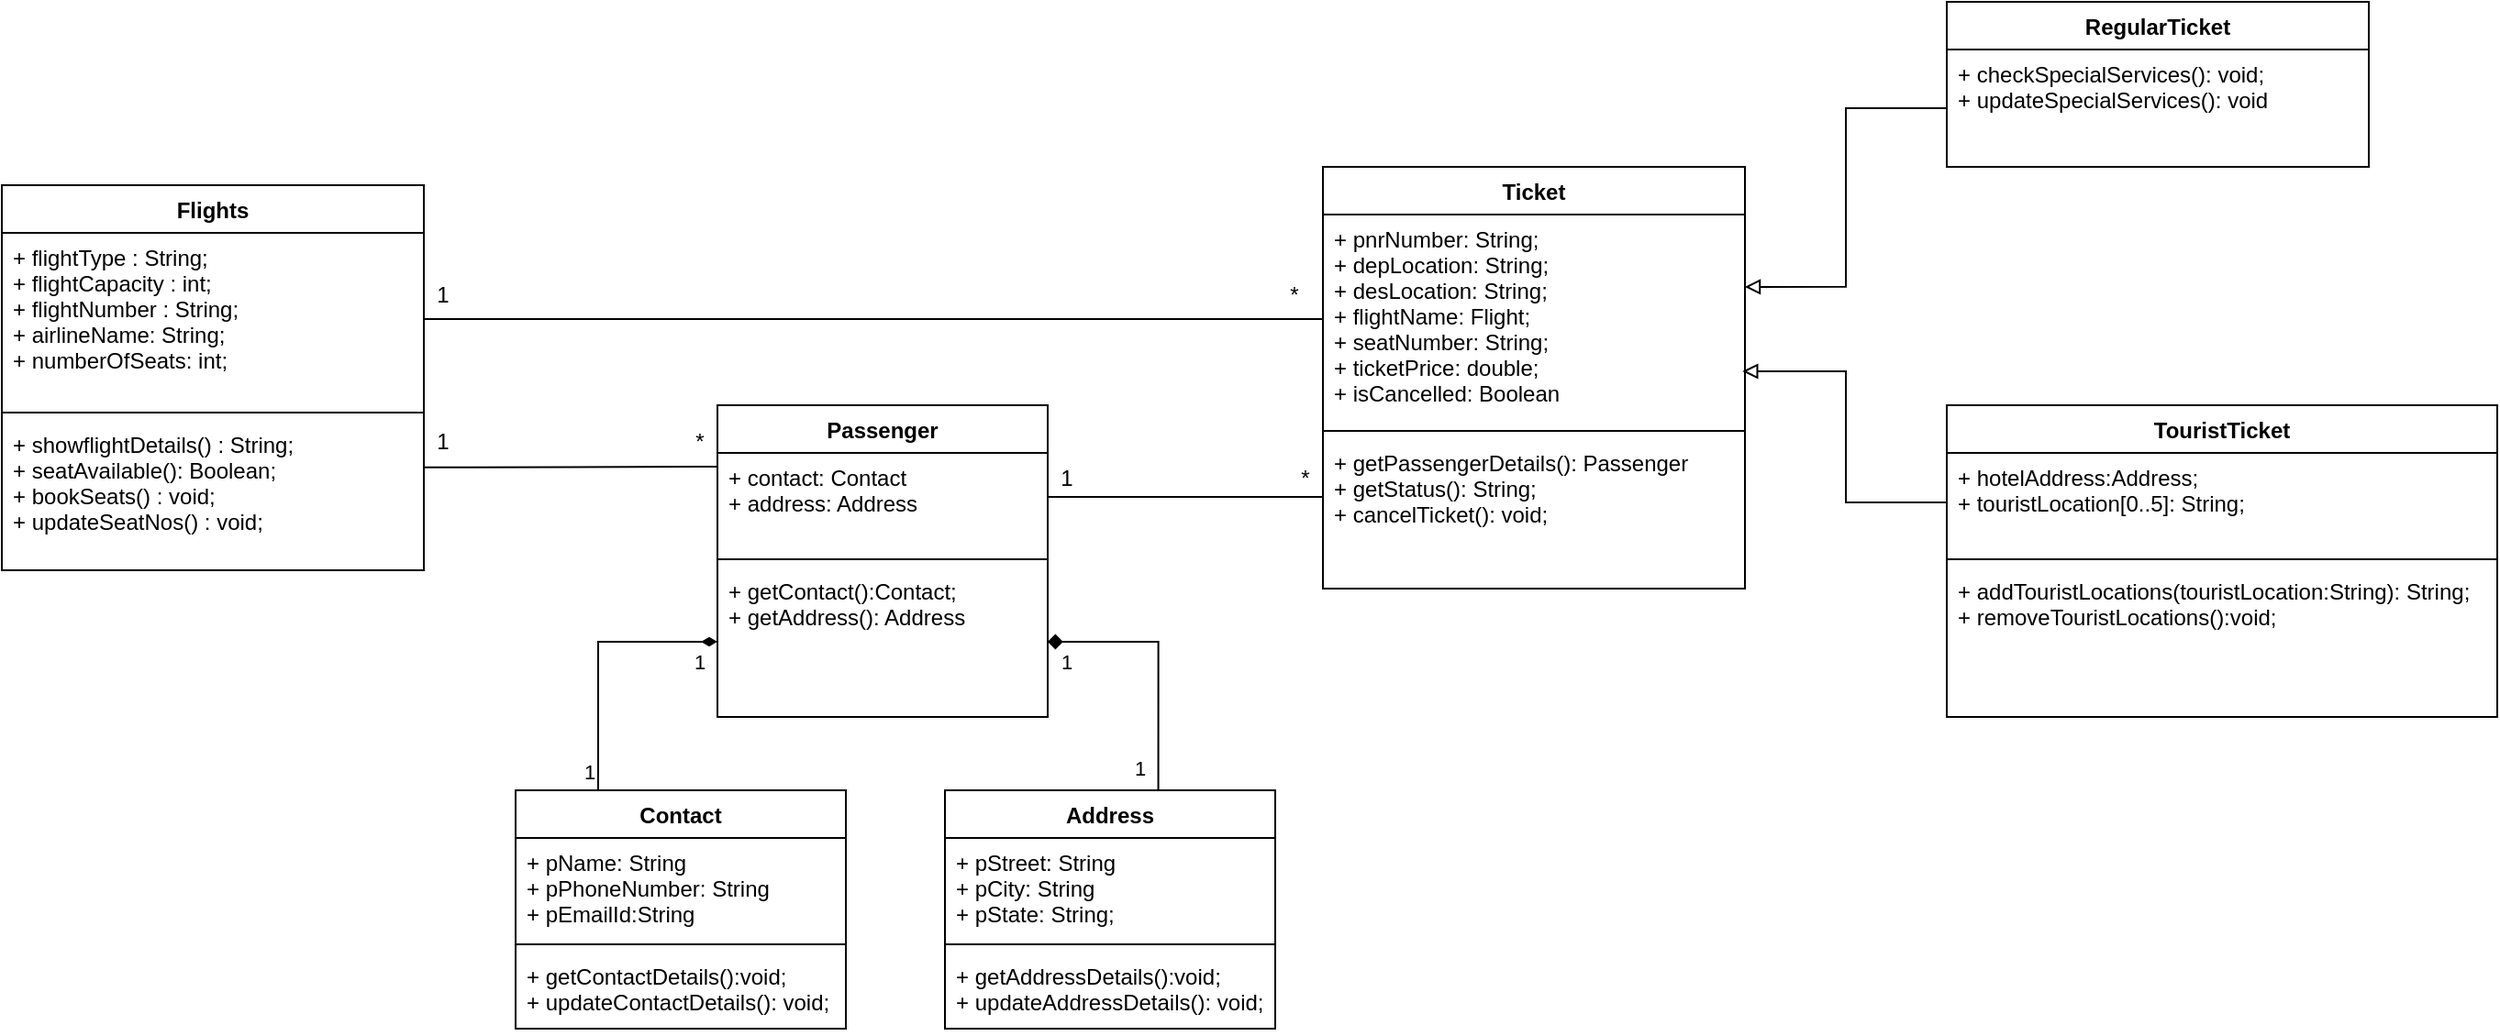<mxfile version="15.5.1" type="device"><diagram id="C5RBs43oDa-KdzZeNtuy" name="Page-1"><mxGraphModel dx="868" dy="482" grid="1" gridSize="10" guides="1" tooltips="1" connect="1" arrows="1" fold="1" page="1" pageScale="1" pageWidth="3300" pageHeight="4681" math="0" shadow="0"><root><mxCell id="WIyWlLk6GJQsqaUBKTNV-0"/><mxCell id="WIyWlLk6GJQsqaUBKTNV-1" parent="WIyWlLk6GJQsqaUBKTNV-0"/><mxCell id="mdq0r-KANzCpMKOX9Ksv-0" value="Flights" style="swimlane;fontStyle=1;align=center;verticalAlign=top;childLayout=stackLayout;horizontal=1;startSize=26;horizontalStack=0;resizeParent=1;resizeParentMax=0;resizeLast=0;collapsible=1;marginBottom=0;" parent="WIyWlLk6GJQsqaUBKTNV-1" vertex="1"><mxGeometry x="160" y="210" width="230" height="210" as="geometry"/></mxCell><mxCell id="mdq0r-KANzCpMKOX9Ksv-1" value="+ flightType : String;&#10;+ flightCapacity : int;&#10;+ flightNumber : String;&#10;+ airlineName: String;&#10;+ numberOfSeats: int;" style="text;strokeColor=none;fillColor=none;align=left;verticalAlign=top;spacingLeft=4;spacingRight=4;overflow=hidden;rotatable=0;points=[[0,0.5],[1,0.5]];portConstraint=eastwest;" parent="mdq0r-KANzCpMKOX9Ksv-0" vertex="1"><mxGeometry y="26" width="230" height="94" as="geometry"/></mxCell><mxCell id="mdq0r-KANzCpMKOX9Ksv-2" value="" style="line;strokeWidth=1;fillColor=none;align=left;verticalAlign=middle;spacingTop=-1;spacingLeft=3;spacingRight=3;rotatable=0;labelPosition=right;points=[];portConstraint=eastwest;" parent="mdq0r-KANzCpMKOX9Ksv-0" vertex="1"><mxGeometry y="120" width="230" height="8" as="geometry"/></mxCell><mxCell id="mdq0r-KANzCpMKOX9Ksv-3" value="+ showflightDetails() : String;&#10;+ seatAvailable(): Boolean;&#10;+ bookSeats() : void;&#10;+ updateSeatNos() : void;" style="text;strokeColor=none;fillColor=none;align=left;verticalAlign=top;spacingLeft=4;spacingRight=4;overflow=hidden;rotatable=0;points=[[0,0.5],[1,0.5]];portConstraint=eastwest;" parent="mdq0r-KANzCpMKOX9Ksv-0" vertex="1"><mxGeometry y="128" width="230" height="82" as="geometry"/></mxCell><mxCell id="mdq0r-KANzCpMKOX9Ksv-8" value="Ticket&#10;" style="swimlane;fontStyle=1;align=center;verticalAlign=top;childLayout=stackLayout;horizontal=1;startSize=26;horizontalStack=0;resizeParent=1;resizeParentMax=0;resizeLast=0;collapsible=1;marginBottom=0;" parent="WIyWlLk6GJQsqaUBKTNV-1" vertex="1"><mxGeometry x="880" y="200" width="230" height="230" as="geometry"/></mxCell><mxCell id="mdq0r-KANzCpMKOX9Ksv-9" value="+ pnrNumber: String;&#10;+ depLocation: String;&#10;+ desLocation: String;&#10;+ flightName: Flight;&#10;+ seatNumber: String;&#10;+ ticketPrice: double;&#10;+ isCancelled: Boolean" style="text;strokeColor=none;fillColor=none;align=left;verticalAlign=top;spacingLeft=4;spacingRight=4;overflow=hidden;rotatable=0;points=[[0,0.5],[1,0.5]];portConstraint=eastwest;" parent="mdq0r-KANzCpMKOX9Ksv-8" vertex="1"><mxGeometry y="26" width="230" height="114" as="geometry"/></mxCell><mxCell id="mdq0r-KANzCpMKOX9Ksv-10" value="" style="line;strokeWidth=1;fillColor=none;align=left;verticalAlign=middle;spacingTop=-1;spacingLeft=3;spacingRight=3;rotatable=0;labelPosition=right;points=[];portConstraint=eastwest;" parent="mdq0r-KANzCpMKOX9Ksv-8" vertex="1"><mxGeometry y="140" width="230" height="8" as="geometry"/></mxCell><mxCell id="mdq0r-KANzCpMKOX9Ksv-11" value="+ getPassengerDetails(): Passenger&#10;+ getStatus(): String;&#10;+ cancelTicket(): void;" style="text;strokeColor=none;fillColor=none;align=left;verticalAlign=top;spacingLeft=4;spacingRight=4;overflow=hidden;rotatable=0;points=[[0,0.5],[1,0.5]];portConstraint=eastwest;" parent="mdq0r-KANzCpMKOX9Ksv-8" vertex="1"><mxGeometry y="148" width="230" height="82" as="geometry"/></mxCell><mxCell id="nilPcg28kT97NaOxPe3G-0" value="RegularTicket" style="swimlane;fontStyle=1;align=center;verticalAlign=top;childLayout=stackLayout;horizontal=1;startSize=26;horizontalStack=0;resizeParent=1;resizeParentMax=0;resizeLast=0;collapsible=1;marginBottom=0;" parent="WIyWlLk6GJQsqaUBKTNV-1" vertex="1"><mxGeometry x="1220" y="110" width="230" height="90" as="geometry"/></mxCell><mxCell id="nilPcg28kT97NaOxPe3G-5" value="+ checkSpecialServices(): void;&#10;+ updateSpecialServices(): void" style="text;strokeColor=none;fillColor=none;align=left;verticalAlign=top;spacingLeft=4;spacingRight=4;overflow=hidden;rotatable=0;points=[[0,0.5],[1,0.5]];portConstraint=eastwest;" parent="nilPcg28kT97NaOxPe3G-0" vertex="1"><mxGeometry y="26" width="230" height="64" as="geometry"/></mxCell><mxCell id="nilPcg28kT97NaOxPe3G-6" value="TouristTicket" style="swimlane;fontStyle=1;align=center;verticalAlign=top;childLayout=stackLayout;horizontal=1;startSize=26;horizontalStack=0;resizeParent=1;resizeParentMax=0;resizeLast=0;collapsible=1;marginBottom=0;" parent="WIyWlLk6GJQsqaUBKTNV-1" vertex="1"><mxGeometry x="1220" y="330" width="300" height="170" as="geometry"/></mxCell><mxCell id="nilPcg28kT97NaOxPe3G-7" value="+ hotelAddress:Address;&#10;+ touristLocation[0..5]: String;" style="text;strokeColor=none;fillColor=none;align=left;verticalAlign=top;spacingLeft=4;spacingRight=4;overflow=hidden;rotatable=0;points=[[0,0.5],[1,0.5]];portConstraint=eastwest;" parent="nilPcg28kT97NaOxPe3G-6" vertex="1"><mxGeometry y="26" width="300" height="54" as="geometry"/></mxCell><mxCell id="nilPcg28kT97NaOxPe3G-8" value="" style="line;strokeWidth=1;fillColor=none;align=left;verticalAlign=middle;spacingTop=-1;spacingLeft=3;spacingRight=3;rotatable=0;labelPosition=right;points=[];portConstraint=eastwest;" parent="nilPcg28kT97NaOxPe3G-6" vertex="1"><mxGeometry y="80" width="300" height="8" as="geometry"/></mxCell><mxCell id="nilPcg28kT97NaOxPe3G-9" value="+ addTouristLocations(touristLocation:String): String;&#10;+ removeTouristLocations():void;" style="text;strokeColor=none;fillColor=none;align=left;verticalAlign=top;spacingLeft=4;spacingRight=4;overflow=hidden;rotatable=0;points=[[0,0.5],[1,0.5]];portConstraint=eastwest;" parent="nilPcg28kT97NaOxPe3G-6" vertex="1"><mxGeometry y="88" width="300" height="82" as="geometry"/></mxCell><mxCell id="nilPcg28kT97NaOxPe3G-10" value="Passenger" style="swimlane;fontStyle=1;align=center;verticalAlign=top;childLayout=stackLayout;horizontal=1;startSize=26;horizontalStack=0;resizeParent=1;resizeParentMax=0;resizeLast=0;collapsible=1;marginBottom=0;" parent="WIyWlLk6GJQsqaUBKTNV-1" vertex="1"><mxGeometry x="550" y="330" width="180" height="170" as="geometry"/></mxCell><mxCell id="nilPcg28kT97NaOxPe3G-11" value="+ contact: Contact&#10;+ address: Address" style="text;strokeColor=none;fillColor=none;align=left;verticalAlign=top;spacingLeft=4;spacingRight=4;overflow=hidden;rotatable=0;points=[[0,0.5],[1,0.5]];portConstraint=eastwest;" parent="nilPcg28kT97NaOxPe3G-10" vertex="1"><mxGeometry y="26" width="180" height="54" as="geometry"/></mxCell><mxCell id="nilPcg28kT97NaOxPe3G-12" value="" style="line;strokeWidth=1;fillColor=none;align=left;verticalAlign=middle;spacingTop=-1;spacingLeft=3;spacingRight=3;rotatable=0;labelPosition=right;points=[];portConstraint=eastwest;" parent="nilPcg28kT97NaOxPe3G-10" vertex="1"><mxGeometry y="80" width="180" height="8" as="geometry"/></mxCell><mxCell id="nilPcg28kT97NaOxPe3G-13" value="+ getContact():Contact;&#10;+ getAddress(): Address" style="text;strokeColor=none;fillColor=none;align=left;verticalAlign=top;spacingLeft=4;spacingRight=4;overflow=hidden;rotatable=0;points=[[0,0.5],[1,0.5]];portConstraint=eastwest;" parent="nilPcg28kT97NaOxPe3G-10" vertex="1"><mxGeometry y="88" width="180" height="82" as="geometry"/></mxCell><mxCell id="nilPcg28kT97NaOxPe3G-31" style="edgeStyle=orthogonalEdgeStyle;rounded=0;orthogonalLoop=1;jettySize=auto;html=1;exitX=0.25;exitY=0;exitDx=0;exitDy=0;startArrow=none;startFill=0;endArrow=diamondThin;endFill=1;" parent="WIyWlLk6GJQsqaUBKTNV-1" source="nilPcg28kT97NaOxPe3G-14" target="nilPcg28kT97NaOxPe3G-13" edge="1"><mxGeometry relative="1" as="geometry"/></mxCell><mxCell id="nilPcg28kT97NaOxPe3G-33" value="1" style="edgeLabel;html=1;align=center;verticalAlign=middle;resizable=0;points=[];" parent="nilPcg28kT97NaOxPe3G-31" vertex="1" connectable="0"><mxGeometry x="0.763" y="1" relative="1" as="geometry"><mxPoint x="7" y="12" as="offset"/></mxGeometry></mxCell><mxCell id="nilPcg28kT97NaOxPe3G-34" value="1" style="edgeLabel;html=1;align=center;verticalAlign=middle;resizable=0;points=[];" parent="nilPcg28kT97NaOxPe3G-31" vertex="1" connectable="0"><mxGeometry x="-0.854" y="-1" relative="1" as="geometry"><mxPoint x="-6" as="offset"/></mxGeometry></mxCell><mxCell id="nilPcg28kT97NaOxPe3G-14" value="Contact" style="swimlane;fontStyle=1;align=center;verticalAlign=top;childLayout=stackLayout;horizontal=1;startSize=26;horizontalStack=0;resizeParent=1;resizeParentMax=0;resizeLast=0;collapsible=1;marginBottom=0;" parent="WIyWlLk6GJQsqaUBKTNV-1" vertex="1"><mxGeometry x="440" y="540" width="180" height="130" as="geometry"/></mxCell><mxCell id="nilPcg28kT97NaOxPe3G-15" value="+ pName: String&#10;+ pPhoneNumber: String&#10;+ pEmailId:String" style="text;strokeColor=none;fillColor=none;align=left;verticalAlign=top;spacingLeft=4;spacingRight=4;overflow=hidden;rotatable=0;points=[[0,0.5],[1,0.5]];portConstraint=eastwest;" parent="nilPcg28kT97NaOxPe3G-14" vertex="1"><mxGeometry y="26" width="180" height="54" as="geometry"/></mxCell><mxCell id="nilPcg28kT97NaOxPe3G-16" value="" style="line;strokeWidth=1;fillColor=none;align=left;verticalAlign=middle;spacingTop=-1;spacingLeft=3;spacingRight=3;rotatable=0;labelPosition=right;points=[];portConstraint=eastwest;" parent="nilPcg28kT97NaOxPe3G-14" vertex="1"><mxGeometry y="80" width="180" height="8" as="geometry"/></mxCell><mxCell id="nilPcg28kT97NaOxPe3G-17" value="+ getContactDetails():void;&#10;+ updateContactDetails(): void;" style="text;strokeColor=none;fillColor=none;align=left;verticalAlign=top;spacingLeft=4;spacingRight=4;overflow=hidden;rotatable=0;points=[[0,0.5],[1,0.5]];portConstraint=eastwest;" parent="nilPcg28kT97NaOxPe3G-14" vertex="1"><mxGeometry y="88" width="180" height="42" as="geometry"/></mxCell><mxCell id="nilPcg28kT97NaOxPe3G-18" value="Address" style="swimlane;fontStyle=1;align=center;verticalAlign=top;childLayout=stackLayout;horizontal=1;startSize=26;horizontalStack=0;resizeParent=1;resizeParentMax=0;resizeLast=0;collapsible=1;marginBottom=0;" parent="WIyWlLk6GJQsqaUBKTNV-1" vertex="1"><mxGeometry x="674" y="540" width="180" height="130" as="geometry"/></mxCell><mxCell id="nilPcg28kT97NaOxPe3G-19" value="+ pStreet: String&#10;+ pCity: String&#10;+ pState: String;" style="text;strokeColor=none;fillColor=none;align=left;verticalAlign=top;spacingLeft=4;spacingRight=4;overflow=hidden;rotatable=0;points=[[0,0.5],[1,0.5]];portConstraint=eastwest;" parent="nilPcg28kT97NaOxPe3G-18" vertex="1"><mxGeometry y="26" width="180" height="54" as="geometry"/></mxCell><mxCell id="nilPcg28kT97NaOxPe3G-20" value="" style="line;strokeWidth=1;fillColor=none;align=left;verticalAlign=middle;spacingTop=-1;spacingLeft=3;spacingRight=3;rotatable=0;labelPosition=right;points=[];portConstraint=eastwest;" parent="nilPcg28kT97NaOxPe3G-18" vertex="1"><mxGeometry y="80" width="180" height="8" as="geometry"/></mxCell><mxCell id="nilPcg28kT97NaOxPe3G-21" value="+ getAddressDetails():void;&#10;+ updateAddressDetails(): void;" style="text;strokeColor=none;fillColor=none;align=left;verticalAlign=top;spacingLeft=4;spacingRight=4;overflow=hidden;rotatable=0;points=[[0,0.5],[1,0.5]];portConstraint=eastwest;" parent="nilPcg28kT97NaOxPe3G-18" vertex="1"><mxGeometry y="88" width="180" height="42" as="geometry"/></mxCell><mxCell id="nilPcg28kT97NaOxPe3G-32" value="" style="endArrow=none;html=1;rounded=0;edgeStyle=orthogonalEdgeStyle;entryX=0.646;entryY=-0.003;entryDx=0;entryDy=0;entryPerimeter=0;exitX=1;exitY=0.5;exitDx=0;exitDy=0;startArrow=diamond;startFill=1;" parent="WIyWlLk6GJQsqaUBKTNV-1" source="nilPcg28kT97NaOxPe3G-13" target="nilPcg28kT97NaOxPe3G-18" edge="1"><mxGeometry width="50" height="50" relative="1" as="geometry"><mxPoint x="830" y="430" as="sourcePoint"/><mxPoint x="880" y="380" as="targetPoint"/></mxGeometry></mxCell><mxCell id="nilPcg28kT97NaOxPe3G-35" value="1" style="edgeLabel;html=1;align=center;verticalAlign=middle;resizable=0;points=[];" parent="WIyWlLk6GJQsqaUBKTNV-1" vertex="1" connectable="0"><mxGeometry x="739.997" y="470" as="geometry"/></mxCell><mxCell id="nilPcg28kT97NaOxPe3G-36" value="1" style="edgeLabel;html=1;align=center;verticalAlign=middle;resizable=0;points=[];" parent="WIyWlLk6GJQsqaUBKTNV-1" vertex="1" connectable="0"><mxGeometry x="559.667" y="490" as="geometry"><mxPoint x="220" y="38" as="offset"/></mxGeometry></mxCell><mxCell id="nilPcg28kT97NaOxPe3G-37" value="" style="endArrow=none;html=1;rounded=0;edgeStyle=orthogonalEdgeStyle;exitX=1;exitY=0.315;exitDx=0;exitDy=0;exitPerimeter=0;entryX=0.001;entryY=0.138;entryDx=0;entryDy=0;entryPerimeter=0;" parent="WIyWlLk6GJQsqaUBKTNV-1" source="mdq0r-KANzCpMKOX9Ksv-3" target="nilPcg28kT97NaOxPe3G-11" edge="1"><mxGeometry width="50" height="50" relative="1" as="geometry"><mxPoint x="490" y="370" as="sourcePoint"/><mxPoint x="540" y="320" as="targetPoint"/></mxGeometry></mxCell><mxCell id="nilPcg28kT97NaOxPe3G-38" style="edgeStyle=orthogonalEdgeStyle;rounded=0;orthogonalLoop=1;jettySize=auto;html=1;exitX=1;exitY=0.5;exitDx=0;exitDy=0;startArrow=none;startFill=0;endArrow=none;endFill=0;" parent="WIyWlLk6GJQsqaUBKTNV-1" source="mdq0r-KANzCpMKOX9Ksv-1" edge="1"><mxGeometry relative="1" as="geometry"><mxPoint x="880" y="283" as="targetPoint"/></mxGeometry></mxCell><mxCell id="nilPcg28kT97NaOxPe3G-39" style="edgeStyle=orthogonalEdgeStyle;rounded=0;orthogonalLoop=1;jettySize=auto;html=1;exitX=1;exitY=0.5;exitDx=0;exitDy=0;startArrow=none;startFill=0;endArrow=none;endFill=0;" parent="WIyWlLk6GJQsqaUBKTNV-1" source="nilPcg28kT97NaOxPe3G-11" edge="1"><mxGeometry relative="1" as="geometry"><mxPoint x="880" y="380" as="targetPoint"/><Array as="points"><mxPoint x="730" y="380"/></Array></mxGeometry></mxCell><mxCell id="nilPcg28kT97NaOxPe3G-41" style="edgeStyle=orthogonalEdgeStyle;rounded=0;orthogonalLoop=1;jettySize=auto;html=1;exitX=0;exitY=0.5;exitDx=0;exitDy=0;entryX=1;entryY=0.346;entryDx=0;entryDy=0;entryPerimeter=0;startArrow=none;startFill=0;endArrow=block;endFill=0;" parent="WIyWlLk6GJQsqaUBKTNV-1" source="nilPcg28kT97NaOxPe3G-5" target="mdq0r-KANzCpMKOX9Ksv-9" edge="1"><mxGeometry relative="1" as="geometry"/></mxCell><mxCell id="nilPcg28kT97NaOxPe3G-42" style="edgeStyle=orthogonalEdgeStyle;rounded=0;orthogonalLoop=1;jettySize=auto;html=1;exitX=0;exitY=0.5;exitDx=0;exitDy=0;entryX=0.994;entryY=0.75;entryDx=0;entryDy=0;entryPerimeter=0;startArrow=none;startFill=0;endArrow=block;endFill=0;" parent="WIyWlLk6GJQsqaUBKTNV-1" source="nilPcg28kT97NaOxPe3G-7" target="mdq0r-KANzCpMKOX9Ksv-9" edge="1"><mxGeometry relative="1" as="geometry"/></mxCell><mxCell id="nilPcg28kT97NaOxPe3G-43" value="1" style="text;html=1;align=center;verticalAlign=middle;resizable=0;points=[];autosize=1;strokeColor=none;fillColor=none;" parent="WIyWlLk6GJQsqaUBKTNV-1" vertex="1"><mxGeometry x="390" y="260" width="20" height="20" as="geometry"/></mxCell><mxCell id="nilPcg28kT97NaOxPe3G-44" value="*" style="text;html=1;align=center;verticalAlign=middle;resizable=0;points=[];autosize=1;strokeColor=none;fillColor=none;" parent="WIyWlLk6GJQsqaUBKTNV-1" vertex="1"><mxGeometry x="854" y="260" width="20" height="20" as="geometry"/></mxCell><mxCell id="nilPcg28kT97NaOxPe3G-45" value="1" style="text;html=1;align=center;verticalAlign=middle;resizable=0;points=[];autosize=1;strokeColor=none;fillColor=none;" parent="WIyWlLk6GJQsqaUBKTNV-1" vertex="1"><mxGeometry x="730" y="360" width="20" height="20" as="geometry"/></mxCell><mxCell id="nilPcg28kT97NaOxPe3G-46" value="*" style="text;html=1;align=center;verticalAlign=middle;resizable=0;points=[];autosize=1;strokeColor=none;fillColor=none;" parent="WIyWlLk6GJQsqaUBKTNV-1" vertex="1"><mxGeometry x="860" y="360" width="20" height="20" as="geometry"/></mxCell><mxCell id="nilPcg28kT97NaOxPe3G-47" value="*" style="text;html=1;align=center;verticalAlign=middle;resizable=0;points=[];autosize=1;strokeColor=none;fillColor=none;" parent="WIyWlLk6GJQsqaUBKTNV-1" vertex="1"><mxGeometry x="530" y="340" width="20" height="20" as="geometry"/></mxCell><mxCell id="nilPcg28kT97NaOxPe3G-48" value="1" style="text;html=1;align=center;verticalAlign=middle;resizable=0;points=[];autosize=1;strokeColor=none;fillColor=none;" parent="WIyWlLk6GJQsqaUBKTNV-1" vertex="1"><mxGeometry x="390" y="340" width="20" height="20" as="geometry"/></mxCell></root></mxGraphModel></diagram></mxfile>